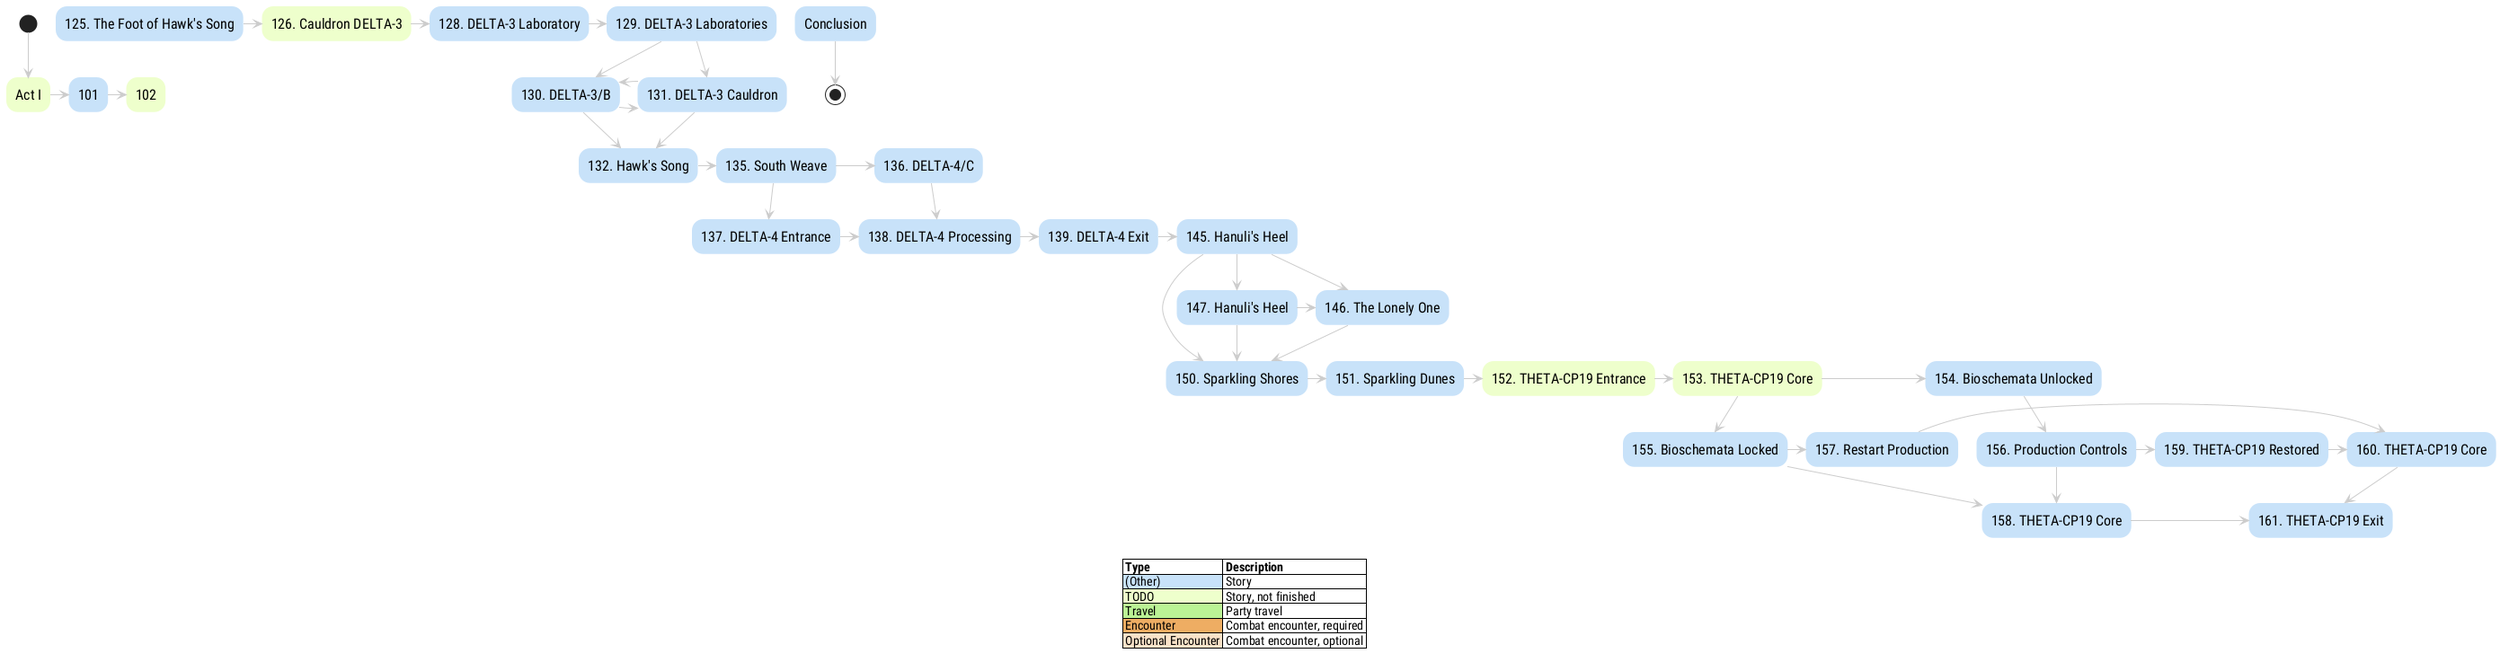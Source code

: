 @startuml

' title Connection Story Graph

skinparam {
	DefaultFontName Roboto Condensed
	DefaultFontSize 16
	shadowing false
	HyperlinkUnderline false
	HyperlinkColor #000000

	
	ArrowColor #cccccc
	BackgroundColor #ffffff
	
	ActivityBackgroundColor #C8E2F9
	ActivityBorderColor #C8E2F9

  ActivityBackgroundColor<<NotStarted>> #ffff99
  ActivityBorderColor<<NotStarted>> #ffff99
  ActivityBackgroundColor<<TODO>> #eeffcc
  ActivityBorderColor<<TODO>> #eeffcc
  ActivityBackgroundColor<<OptionalEncounter>> #F9E2C8
  ActivityBorderColor<<OptionalEncounter>> #F9E2C8
  ActivityBackgroundColor<<Encounter>> #EEAD63
  ActivityBorderColor<<Encounter>> #EEAD63
  ActivityBackgroundColor<<Travel>> #BBF395
  ActivityBorderColor<<Travel>> #BBF395
	LegendBackgroundColor transparent
	LegendBorderColor transparent
	LegendBorderThickness 0
}

(*) --> "[[100-chapter-1.html Act I]]" as e100 <<TODO>>
e100 -> "[[101-sigma-log.html 101]]" as e101 
e101 -> "[[102-deeper-into-sigma.html 102]]" as e102 <<TODO>>
"[[125-hawks-song.html 125. The Foot of Hawk's Song]]" as e125  -> "[[126-delta3.html 126. Cauldron DELTA-3]]" as e126 <<TODO>>
e126 -> "[[128-delta3-voice.html 128. DELTA-3 Laboratory]]" as e128 
e128 -> "[[129-delta3-door.html 129. DELTA-3 Laboratories]]" as e129 
e129 -> "[[130-delta3b.html 130. DELTA-3/B]]" as e130 
e129 --> "[[131-delta3-cauldron.html 131. DELTA-3 Cauldron]]" as e131 
e130 -> e131
e130 --> "[[132-delta3-exit.html 132. Hawk's Song]]" as e132 
e131 -> e130
e131 --> e132
e132 -> "[[135-south-weave.html 135. South Weave]]" as e135 
e135 -> "[[136-delta4c.html 136. DELTA-4/C]]" as e136 
e135 --> "[[137-delta4-entrance.html 137. DELTA-4 Entrance]]" as e137 
e136 -> "[[138-delta4-processing.html 138. DELTA-4 Processing]]" as e138 
e137 -> e138
e138 -> "[[139-delta4-exit.html 139. DELTA-4 Exit]]" as e139 
e139 -> "[[145-hanulis-heel.html 145. Hanuli's Heel]]" as e145 
e145 -> "[[146-lonely-one.html 146. The Lonely One]]" as e146 
e145 --> "[[147-hanulis-heel-cauldron.html 147. Hanuli's Heel]]" as e147 
e145 --> "[[150-sparkling-shores.html 150. Sparkling Shores]]" as e150 
e146 -> e150
e147 -> e146
e147 --> e150
e150 -> "[[151-sparkling-dunes.html 151. Sparkling Dunes]]" as e151 
e151 -> "[[152-theta-cp19-entrance.html 152. THETA-CP19 Entrance]]" as e152 <<TODO>>
e152 -> "[[153-theta-cp19-core.html 153. THETA-CP19 Core]]" as e153 <<TODO>>
e153 -> "[[154-unlocked-bioschemata.html 154. Bioschemata Unlocked]]" as e154 
e153 --> "[[155-locked-bioschemata.html 155. Bioschemata Locked]]" as e155 
e154 -> "[[156-unlocked-production.html 156. Production Controls]]" as e156 
e155 -> "[[157-locked-reset-restart.html 157. Restart Production]]" as e157 
e155 --> "[[158-locked-no-reset.html 158. THETA-CP19 Core]]" as e158 
e156 -> "[[159-unlocked-reset-restart.html 159. THETA-CP19 Restored]]" as e159 
e156 --> e158
e157 -> "[[160-artemis.html 160. THETA-CP19 Core]]" as e160 
e158 -> "[[161-theta-cp19-exit.html 161. THETA-CP19 Exit]]" as e161 
e159 -> e160
e160 -> e161
"[[799-conclusion.html Conclusion]]" as e799  --> (*)

legend
|= Type |= Description |
|<#C8E2F9> (Other) | Story |
|<#eeffcc> TODO | Story, not finished |
|<#BBF395> Travel | Party travel |
|<#EEAD63> Encounter | Combat encounter, required |
|<#F9E2C8> Optional Encounter | Combat encounter, optional |
endlegend


@enduml
